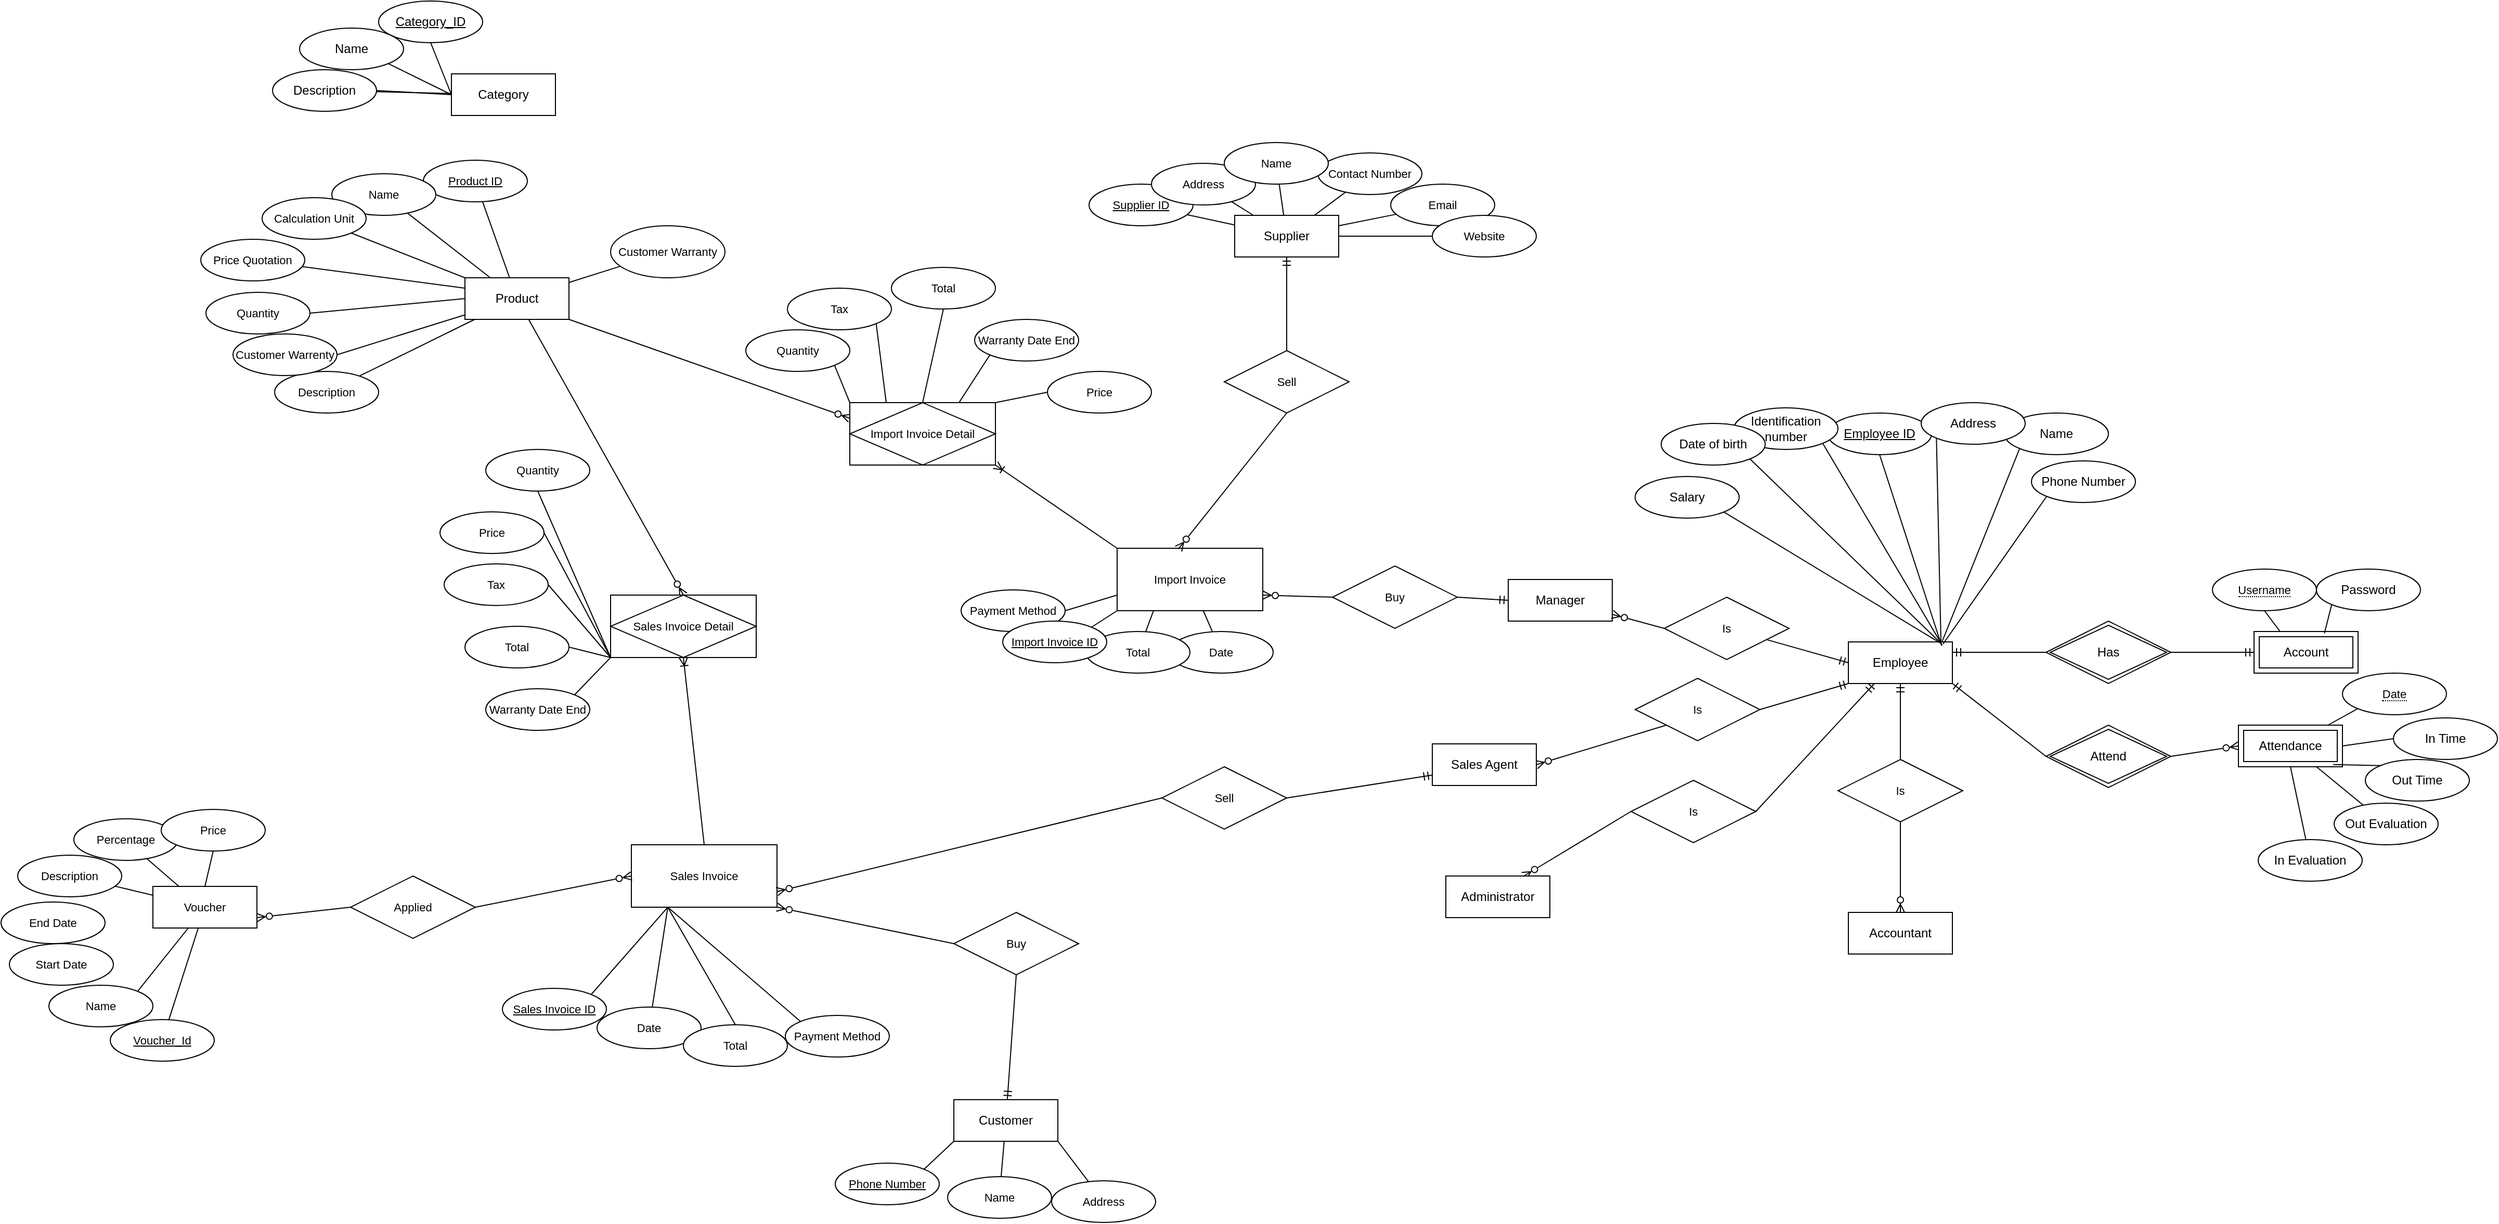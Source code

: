 <mxfile version="26.0.16">
  <diagram name="Page-1" id="lEBQ1VwgpgtO1TdkE_21">
    <mxGraphModel dx="2076" dy="546" grid="0" gridSize="10" guides="1" tooltips="1" connect="1" arrows="1" fold="1" page="0" pageScale="1" pageWidth="2000" pageHeight="2000" background="none" math="0" shadow="0">
      <root>
        <mxCell id="0" />
        <mxCell id="1" parent="0" />
        <mxCell id="WNTORFqdj6G_JRnr1lja-96" style="edgeStyle=none;shape=connector;rounded=0;orthogonalLoop=1;jettySize=auto;html=1;exitX=0.5;exitY=1;exitDx=0;exitDy=0;shadow=0;strokeColor=default;align=center;verticalAlign=middle;fontFamily=Helvetica;fontSize=11;fontColor=default;labelBackgroundColor=default;startArrow=none;startFill=0;endArrow=ERzeroToMany;curved=0;endFill=0;" parent="1" source="e6Kcmxd32h6aPd0g2X69-36" target="WNTORFqdj6G_JRnr1lja-37" edge="1">
          <mxGeometry relative="1" as="geometry" />
        </mxCell>
        <mxCell id="WNTORFqdj6G_JRnr1lja-97" style="edgeStyle=none;shape=connector;rounded=0;orthogonalLoop=1;jettySize=auto;html=1;exitX=0;exitY=0.5;exitDx=0;exitDy=0;entryX=0.75;entryY=0;entryDx=0;entryDy=0;shadow=0;strokeColor=default;align=center;verticalAlign=middle;fontFamily=Helvetica;fontSize=11;fontColor=default;labelBackgroundColor=default;startArrow=none;startFill=0;endArrow=ERzeroToMany;endFill=0;" parent="1" source="e6Kcmxd32h6aPd0g2X69-34" target="WNTORFqdj6G_JRnr1lja-36" edge="1">
          <mxGeometry relative="1" as="geometry" />
        </mxCell>
        <mxCell id="WNTORFqdj6G_JRnr1lja-98" style="edgeStyle=none;shape=connector;rounded=0;orthogonalLoop=1;jettySize=auto;html=1;exitX=0;exitY=1;exitDx=0;exitDy=0;entryX=1;entryY=0.5;entryDx=0;entryDy=0;shadow=0;strokeColor=default;align=center;verticalAlign=middle;fontFamily=Helvetica;fontSize=11;fontColor=default;labelBackgroundColor=default;startArrow=none;startFill=0;endArrow=ERzeroToMany;endFill=0;" parent="1" source="e6Kcmxd32h6aPd0g2X69-32" target="WNTORFqdj6G_JRnr1lja-38" edge="1">
          <mxGeometry relative="1" as="geometry" />
        </mxCell>
        <mxCell id="WNTORFqdj6G_JRnr1lja-254" style="edgeStyle=none;shape=connector;rounded=0;orthogonalLoop=1;jettySize=auto;html=1;exitX=1;exitY=1;exitDx=0;exitDy=0;shadow=0;strokeColor=default;align=center;verticalAlign=middle;fontFamily=Helvetica;fontSize=11;fontColor=default;labelBackgroundColor=default;startArrow=ERmandOne;startFill=0;endArrow=none;entryX=0;entryY=0.5;entryDx=0;entryDy=0;" parent="1" source="WNTORFqdj6G_JRnr1lja-25" target="WNTORFqdj6G_JRnr1lja-47" edge="1">
          <mxGeometry relative="1" as="geometry" />
        </mxCell>
        <mxCell id="WNTORFqdj6G_JRnr1lja-25" value="Employee" style="whiteSpace=wrap;html=1;align=center;" parent="1" vertex="1">
          <mxGeometry x="960" y="950" width="100" height="40" as="geometry" />
        </mxCell>
        <mxCell id="WNTORFqdj6G_JRnr1lja-31" value="Customer" style="whiteSpace=wrap;html=1;align=center;" parent="1" vertex="1">
          <mxGeometry x="100" y="1390" width="100" height="40" as="geometry" />
        </mxCell>
        <mxCell id="WNTORFqdj6G_JRnr1lja-32" value="Product" style="whiteSpace=wrap;html=1;align=center;" parent="1" vertex="1">
          <mxGeometry x="-370" y="600" width="100" height="40" as="geometry" />
        </mxCell>
        <mxCell id="WNTORFqdj6G_JRnr1lja-34" value="Supplier" style="whiteSpace=wrap;html=1;align=center;" parent="1" vertex="1">
          <mxGeometry x="370" y="540" width="100" height="40" as="geometry" />
        </mxCell>
        <mxCell id="WNTORFqdj6G_JRnr1lja-35" value="Manager" style="whiteSpace=wrap;html=1;align=center;" parent="1" vertex="1">
          <mxGeometry x="633" y="890" width="100" height="40" as="geometry" />
        </mxCell>
        <mxCell id="WNTORFqdj6G_JRnr1lja-36" value="Administrator" style="whiteSpace=wrap;html=1;align=center;" parent="1" vertex="1">
          <mxGeometry x="573" y="1175" width="100" height="40" as="geometry" />
        </mxCell>
        <mxCell id="WNTORFqdj6G_JRnr1lja-37" value="Accountant" style="whiteSpace=wrap;html=1;align=center;" parent="1" vertex="1">
          <mxGeometry x="960" y="1210" width="100" height="40" as="geometry" />
        </mxCell>
        <mxCell id="WNTORFqdj6G_JRnr1lja-38" value="Sales Agent" style="whiteSpace=wrap;html=1;align=center;" parent="1" vertex="1">
          <mxGeometry x="560" y="1048" width="100" height="40" as="geometry" />
        </mxCell>
        <mxCell id="e6Kcmxd32h6aPd0g2X69-28" style="edgeStyle=none;shape=connector;rounded=0;orthogonalLoop=1;jettySize=auto;html=1;exitX=0.75;exitY=1;exitDx=0;exitDy=0;strokeColor=default;align=center;verticalAlign=middle;fontFamily=Helvetica;fontSize=11;fontColor=default;labelBackgroundColor=default;startFill=0;endArrow=none;" edge="1" parent="1" source="WNTORFqdj6G_JRnr1lja-43" target="e6Kcmxd32h6aPd0g2X69-26">
          <mxGeometry relative="1" as="geometry" />
        </mxCell>
        <mxCell id="e6Kcmxd32h6aPd0g2X69-29" style="edgeStyle=none;shape=connector;rounded=0;orthogonalLoop=1;jettySize=auto;html=1;exitX=0.5;exitY=1;exitDx=0;exitDy=0;strokeColor=default;align=center;verticalAlign=middle;fontFamily=Helvetica;fontSize=11;fontColor=default;labelBackgroundColor=default;startFill=0;endArrow=none;" edge="1" parent="1" source="WNTORFqdj6G_JRnr1lja-43" target="e6Kcmxd32h6aPd0g2X69-27">
          <mxGeometry relative="1" as="geometry" />
        </mxCell>
        <mxCell id="WNTORFqdj6G_JRnr1lja-43" value="Attendance" style="shape=ext;margin=3;double=1;whiteSpace=wrap;html=1;align=center;" parent="1" vertex="1">
          <mxGeometry x="1335" y="1030" width="100" height="40" as="geometry" />
        </mxCell>
        <mxCell id="WNTORFqdj6G_JRnr1lja-44" value="Account" style="shape=ext;margin=3;double=1;whiteSpace=wrap;html=1;align=center;" parent="1" vertex="1">
          <mxGeometry x="1350" y="940" width="100" height="40" as="geometry" />
        </mxCell>
        <mxCell id="WNTORFqdj6G_JRnr1lja-46" value="Has" style="shape=rhombus;double=1;perimeter=rhombusPerimeter;whiteSpace=wrap;html=1;align=center;" parent="1" vertex="1">
          <mxGeometry x="1150" y="930" width="120" height="60" as="geometry" />
        </mxCell>
        <mxCell id="WNTORFqdj6G_JRnr1lja-255" style="edgeStyle=none;shape=connector;rounded=0;orthogonalLoop=1;jettySize=auto;html=1;exitX=1;exitY=0.5;exitDx=0;exitDy=0;entryX=0;entryY=0.5;entryDx=0;entryDy=0;shadow=0;strokeColor=default;align=center;verticalAlign=middle;fontFamily=Helvetica;fontSize=11;fontColor=default;labelBackgroundColor=default;startArrow=none;startFill=0;endArrow=ERzeroToMany;endFill=0;" parent="1" source="WNTORFqdj6G_JRnr1lja-47" target="WNTORFqdj6G_JRnr1lja-43" edge="1">
          <mxGeometry relative="1" as="geometry">
            <mxPoint x="1310" y="1010" as="sourcePoint" />
          </mxGeometry>
        </mxCell>
        <mxCell id="WNTORFqdj6G_JRnr1lja-47" value="Attend" style="shape=rhombus;double=1;perimeter=rhombusPerimeter;whiteSpace=wrap;html=1;align=center;" parent="1" vertex="1">
          <mxGeometry x="1150" y="1030" width="120" height="60" as="geometry" />
        </mxCell>
        <mxCell id="WNTORFqdj6G_JRnr1lja-53" value="" style="endArrow=ERmandOne;html=1;rounded=0;exitX=1;exitY=0.5;exitDx=0;exitDy=0;endFill=0;" parent="1" source="WNTORFqdj6G_JRnr1lja-46" target="WNTORFqdj6G_JRnr1lja-44" edge="1">
          <mxGeometry relative="1" as="geometry">
            <mxPoint x="1110" y="1260" as="sourcePoint" />
            <mxPoint x="1240" y="1350" as="targetPoint" />
          </mxGeometry>
        </mxCell>
        <mxCell id="WNTORFqdj6G_JRnr1lja-54" value="" style="endArrow=ERmandOne;html=1;rounded=0;exitX=0;exitY=0.5;exitDx=0;exitDy=0;entryX=1;entryY=0.25;entryDx=0;entryDy=0;startArrow=none;startFill=0;endFill=0;" parent="1" source="WNTORFqdj6G_JRnr1lja-46" target="WNTORFqdj6G_JRnr1lja-25" edge="1">
          <mxGeometry relative="1" as="geometry">
            <mxPoint x="1490" y="1360" as="sourcePoint" />
            <mxPoint x="1540" y="1330" as="targetPoint" />
          </mxGeometry>
        </mxCell>
        <mxCell id="WNTORFqdj6G_JRnr1lja-58" value="Password" style="ellipse;whiteSpace=wrap;html=1;align=center;" parent="1" vertex="1">
          <mxGeometry x="1410" y="880" width="100" height="40" as="geometry" />
        </mxCell>
        <mxCell id="WNTORFqdj6G_JRnr1lja-61" value="" style="endArrow=none;html=1;rounded=0;entryX=0.5;entryY=1;entryDx=0;entryDy=0;exitX=0.25;exitY=0;exitDx=0;exitDy=0;" parent="1" source="WNTORFqdj6G_JRnr1lja-44" target="WNTORFqdj6G_JRnr1lja-126" edge="1">
          <mxGeometry relative="1" as="geometry">
            <mxPoint x="1310" y="849.52" as="sourcePoint" />
            <mxPoint x="1450" y="830" as="targetPoint" />
          </mxGeometry>
        </mxCell>
        <mxCell id="WNTORFqdj6G_JRnr1lja-62" value="" style="endArrow=none;html=1;rounded=0;entryX=0;entryY=1;entryDx=0;entryDy=0;exitX=0.677;exitY=0.04;exitDx=0;exitDy=0;exitPerimeter=0;" parent="1" source="WNTORFqdj6G_JRnr1lja-44" target="WNTORFqdj6G_JRnr1lja-58" edge="1">
          <mxGeometry relative="1" as="geometry">
            <mxPoint x="1455" y="910" as="sourcePoint" />
            <mxPoint x="1460" y="840" as="targetPoint" />
          </mxGeometry>
        </mxCell>
        <mxCell id="WNTORFqdj6G_JRnr1lja-64" value="Out Time" style="ellipse;whiteSpace=wrap;html=1;align=center;" parent="1" vertex="1">
          <mxGeometry x="1457" y="1063" width="100" height="40" as="geometry" />
        </mxCell>
        <mxCell id="WNTORFqdj6G_JRnr1lja-303" style="rounded=0;orthogonalLoop=1;jettySize=auto;html=1;exitX=0;exitY=0.5;exitDx=0;exitDy=0;entryX=1;entryY=0.5;entryDx=0;entryDy=0;endArrow=none;startFill=0;" parent="1" source="WNTORFqdj6G_JRnr1lja-65" target="WNTORFqdj6G_JRnr1lja-43" edge="1">
          <mxGeometry relative="1" as="geometry" />
        </mxCell>
        <mxCell id="WNTORFqdj6G_JRnr1lja-65" value="In Time" style="ellipse;whiteSpace=wrap;html=1;align=center;" parent="1" vertex="1">
          <mxGeometry x="1484" y="1023" width="100" height="40" as="geometry" />
        </mxCell>
        <mxCell id="WNTORFqdj6G_JRnr1lja-70" value="Name" style="ellipse;whiteSpace=wrap;html=1;align=center;" parent="1" vertex="1">
          <mxGeometry x="1110" y="730" width="100" height="40" as="geometry" />
        </mxCell>
        <mxCell id="WNTORFqdj6G_JRnr1lja-71" value="Employee ID" style="ellipse;whiteSpace=wrap;html=1;align=center;fontStyle=4;" parent="1" vertex="1">
          <mxGeometry x="940" y="730" width="100" height="40" as="geometry" />
        </mxCell>
        <mxCell id="WNTORFqdj6G_JRnr1lja-81" style="rounded=0;orthogonalLoop=1;jettySize=auto;html=1;exitX=1;exitY=1;exitDx=0;exitDy=0;entryX=0.886;entryY=0.03;entryDx=0;entryDy=0;endArrow=none;startFill=0;startArrow=none;shadow=0;entryPerimeter=0;" parent="1" source="WNTORFqdj6G_JRnr1lja-73" target="WNTORFqdj6G_JRnr1lja-25" edge="1">
          <mxGeometry relative="1" as="geometry" />
        </mxCell>
        <mxCell id="WNTORFqdj6G_JRnr1lja-73" value="Salary" style="ellipse;whiteSpace=wrap;html=1;align=center;" parent="1" vertex="1">
          <mxGeometry x="755" y="791" width="100" height="40" as="geometry" />
        </mxCell>
        <mxCell id="WNTORFqdj6G_JRnr1lja-86" style="shape=connector;rounded=0;orthogonalLoop=1;jettySize=auto;html=1;exitX=0;exitY=1;exitDx=0;exitDy=0;entryX=0.89;entryY=0;entryDx=0;entryDy=0;shadow=0;strokeColor=default;align=center;verticalAlign=middle;fontFamily=Helvetica;fontSize=11;fontColor=default;labelBackgroundColor=default;startArrow=none;startFill=0;endArrow=none;entryPerimeter=0;" parent="1" source="WNTORFqdj6G_JRnr1lja-74" target="WNTORFqdj6G_JRnr1lja-25" edge="1">
          <mxGeometry relative="1" as="geometry" />
        </mxCell>
        <mxCell id="WNTORFqdj6G_JRnr1lja-74" value="Address" style="ellipse;whiteSpace=wrap;html=1;align=center;" parent="1" vertex="1">
          <mxGeometry x="1030" y="720" width="100" height="40" as="geometry" />
        </mxCell>
        <mxCell id="WNTORFqdj6G_JRnr1lja-85" style="shape=connector;rounded=0;orthogonalLoop=1;jettySize=auto;html=1;exitX=1;exitY=1;exitDx=0;exitDy=0;entryX=0.901;entryY=0.071;entryDx=0;entryDy=0;shadow=0;strokeColor=default;align=center;verticalAlign=middle;fontFamily=Helvetica;fontSize=11;fontColor=default;labelBackgroundColor=default;startArrow=none;startFill=0;endArrow=none;entryPerimeter=0;" parent="1" source="WNTORFqdj6G_JRnr1lja-75" target="WNTORFqdj6G_JRnr1lja-25" edge="1">
          <mxGeometry relative="1" as="geometry" />
        </mxCell>
        <mxCell id="WNTORFqdj6G_JRnr1lja-75" value="Identification number" style="ellipse;whiteSpace=wrap;html=1;align=center;" parent="1" vertex="1">
          <mxGeometry x="850" y="725" width="100" height="40" as="geometry" />
        </mxCell>
        <mxCell id="WNTORFqdj6G_JRnr1lja-84" style="shape=connector;rounded=0;orthogonalLoop=1;jettySize=auto;html=1;exitX=1;exitY=1;exitDx=0;exitDy=0;entryX=0.892;entryY=0.037;entryDx=0;entryDy=0;shadow=0;strokeColor=default;align=center;verticalAlign=middle;fontFamily=Helvetica;fontSize=11;fontColor=default;labelBackgroundColor=default;startArrow=none;startFill=0;endArrow=none;entryPerimeter=0;" parent="1" source="WNTORFqdj6G_JRnr1lja-76" target="WNTORFqdj6G_JRnr1lja-25" edge="1">
          <mxGeometry relative="1" as="geometry" />
        </mxCell>
        <mxCell id="WNTORFqdj6G_JRnr1lja-76" value="Date of birth" style="ellipse;whiteSpace=wrap;html=1;align=center;" parent="1" vertex="1">
          <mxGeometry x="780" y="740" width="100" height="40" as="geometry" />
        </mxCell>
        <mxCell id="WNTORFqdj6G_JRnr1lja-78" value="" style="endArrow=none;html=1;rounded=0;exitX=0.5;exitY=1;exitDx=0;exitDy=0;entryX=0.897;entryY=0.094;entryDx=0;entryDy=0;entryPerimeter=0;" parent="1" source="WNTORFqdj6G_JRnr1lja-71" target="WNTORFqdj6G_JRnr1lja-25" edge="1">
          <mxGeometry relative="1" as="geometry">
            <mxPoint x="1270" y="1020" as="sourcePoint" />
            <mxPoint x="1430" y="1020" as="targetPoint" />
          </mxGeometry>
        </mxCell>
        <mxCell id="WNTORFqdj6G_JRnr1lja-87" style="shape=connector;rounded=0;orthogonalLoop=1;jettySize=auto;html=1;exitX=0;exitY=1;exitDx=0;exitDy=0;shadow=0;strokeColor=default;align=center;verticalAlign=middle;fontFamily=Helvetica;fontSize=11;fontColor=default;labelBackgroundColor=default;startArrow=none;startFill=0;endArrow=none;" parent="1" source="WNTORFqdj6G_JRnr1lja-70" edge="1">
          <mxGeometry relative="1" as="geometry">
            <mxPoint x="1050" y="950" as="targetPoint" />
          </mxGeometry>
        </mxCell>
        <mxCell id="WNTORFqdj6G_JRnr1lja-109" value="" style="edgeStyle=none;shape=connector;rounded=0;orthogonalLoop=1;jettySize=auto;html=1;exitX=0;exitY=0.5;exitDx=0;exitDy=0;shadow=0;strokeColor=default;align=center;verticalAlign=middle;fontFamily=Helvetica;fontSize=11;fontColor=default;labelBackgroundColor=default;startArrow=none;startFill=0;endArrow=ERzeroToMany;endFill=0;" parent="1" source="e6Kcmxd32h6aPd0g2X69-30" target="WNTORFqdj6G_JRnr1lja-35" edge="1">
          <mxGeometry relative="1" as="geometry">
            <mxPoint x="1140" y="1350" as="sourcePoint" />
            <mxPoint x="850.075" y="1232.064" as="targetPoint" />
          </mxGeometry>
        </mxCell>
        <mxCell id="WNTORFqdj6G_JRnr1lja-308" style="edgeStyle=none;shape=connector;rounded=0;orthogonalLoop=1;jettySize=auto;html=1;exitX=0;exitY=1;exitDx=0;exitDy=0;strokeColor=default;align=center;verticalAlign=middle;fontFamily=Helvetica;fontSize=11;fontColor=default;labelBackgroundColor=default;startFill=0;endArrow=none;" parent="1" source="WNTORFqdj6G_JRnr1lja-125" target="WNTORFqdj6G_JRnr1lja-43" edge="1">
          <mxGeometry relative="1" as="geometry" />
        </mxCell>
        <mxCell id="WNTORFqdj6G_JRnr1lja-125" value="&lt;span style=&quot;border-bottom: 1px dotted&quot;&gt;Date&lt;/span&gt;" style="ellipse;whiteSpace=wrap;html=1;align=center;fontFamily=Helvetica;fontSize=11;fontColor=default;labelBackgroundColor=default;" parent="1" vertex="1">
          <mxGeometry x="1435" y="980" width="100" height="40" as="geometry" />
        </mxCell>
        <mxCell id="WNTORFqdj6G_JRnr1lja-126" value="&lt;span style=&quot;border-bottom: 1px dotted&quot;&gt;Username&lt;/span&gt;" style="ellipse;whiteSpace=wrap;html=1;align=center;fontFamily=Helvetica;fontSize=11;fontColor=default;labelBackgroundColor=default;" parent="1" vertex="1">
          <mxGeometry x="1310" y="880" width="100" height="40" as="geometry" />
        </mxCell>
        <mxCell id="WNTORFqdj6G_JRnr1lja-148" value="" style="edgeStyle=none;shape=connector;rounded=0;orthogonalLoop=1;jettySize=auto;html=1;shadow=0;strokeColor=default;align=center;verticalAlign=middle;fontFamily=Helvetica;fontSize=11;fontColor=default;labelBackgroundColor=default;startArrow=none;startFill=0;endArrow=none;" parent="1" source="WNTORFqdj6G_JRnr1lja-135" target="WNTORFqdj6G_JRnr1lja-34" edge="1">
          <mxGeometry relative="1" as="geometry" />
        </mxCell>
        <mxCell id="WNTORFqdj6G_JRnr1lja-135" value="Supplier ID" style="ellipse;whiteSpace=wrap;html=1;align=center;fontStyle=4;fontFamily=Helvetica;fontSize=11;fontColor=default;labelBackgroundColor=default;" parent="1" vertex="1">
          <mxGeometry x="230" y="510" width="100" height="40" as="geometry" />
        </mxCell>
        <mxCell id="WNTORFqdj6G_JRnr1lja-149" value="" style="edgeStyle=none;shape=connector;rounded=0;orthogonalLoop=1;jettySize=auto;html=1;shadow=0;strokeColor=default;align=center;verticalAlign=middle;fontFamily=Helvetica;fontSize=11;fontColor=default;labelBackgroundColor=default;startArrow=none;startFill=0;endArrow=none;" parent="1" source="WNTORFqdj6G_JRnr1lja-136" target="WNTORFqdj6G_JRnr1lja-34" edge="1">
          <mxGeometry relative="1" as="geometry" />
        </mxCell>
        <mxCell id="WNTORFqdj6G_JRnr1lja-136" value="Contact Number" style="ellipse;whiteSpace=wrap;html=1;align=center;fontFamily=Helvetica;fontSize=11;fontColor=default;labelBackgroundColor=default;" parent="1" vertex="1">
          <mxGeometry x="450" y="480" width="100" height="40" as="geometry" />
        </mxCell>
        <mxCell id="WNTORFqdj6G_JRnr1lja-152" value="" style="edgeStyle=none;shape=connector;rounded=0;orthogonalLoop=1;jettySize=auto;html=1;shadow=0;strokeColor=default;align=center;verticalAlign=middle;fontFamily=Helvetica;fontSize=11;fontColor=default;labelBackgroundColor=default;startArrow=none;startFill=0;endArrow=none;" parent="1" source="WNTORFqdj6G_JRnr1lja-139" target="WNTORFqdj6G_JRnr1lja-34" edge="1">
          <mxGeometry relative="1" as="geometry" />
        </mxCell>
        <mxCell id="WNTORFqdj6G_JRnr1lja-139" value="Address" style="ellipse;whiteSpace=wrap;html=1;align=center;fontFamily=Helvetica;fontSize=11;fontColor=default;labelBackgroundColor=default;" parent="1" vertex="1">
          <mxGeometry x="290" y="490" width="100" height="40" as="geometry" />
        </mxCell>
        <mxCell id="WNTORFqdj6G_JRnr1lja-150" value="" style="edgeStyle=none;shape=connector;rounded=0;orthogonalLoop=1;jettySize=auto;html=1;shadow=0;strokeColor=default;align=center;verticalAlign=middle;fontFamily=Helvetica;fontSize=11;fontColor=default;labelBackgroundColor=default;startArrow=none;startFill=0;endArrow=none;entryX=1;entryY=0.25;entryDx=0;entryDy=0;" parent="1" source="WNTORFqdj6G_JRnr1lja-140" target="WNTORFqdj6G_JRnr1lja-34" edge="1">
          <mxGeometry relative="1" as="geometry" />
        </mxCell>
        <mxCell id="WNTORFqdj6G_JRnr1lja-140" value="Email" style="ellipse;whiteSpace=wrap;html=1;align=center;fontFamily=Helvetica;fontSize=11;fontColor=default;labelBackgroundColor=default;" parent="1" vertex="1">
          <mxGeometry x="520" y="510" width="100" height="40" as="geometry" />
        </mxCell>
        <mxCell id="WNTORFqdj6G_JRnr1lja-320" value="" style="edgeStyle=none;shape=connector;rounded=0;orthogonalLoop=1;jettySize=auto;html=1;strokeColor=default;align=center;verticalAlign=middle;fontFamily=Helvetica;fontSize=11;fontColor=default;labelBackgroundColor=default;startFill=0;endArrow=none;" parent="1" source="WNTORFqdj6G_JRnr1lja-141" target="WNTORFqdj6G_JRnr1lja-34" edge="1">
          <mxGeometry relative="1" as="geometry" />
        </mxCell>
        <mxCell id="WNTORFqdj6G_JRnr1lja-141" value="Name" style="ellipse;whiteSpace=wrap;html=1;align=center;fontFamily=Helvetica;fontSize=11;fontColor=default;labelBackgroundColor=default;" parent="1" vertex="1">
          <mxGeometry x="360" y="470" width="100" height="40" as="geometry" />
        </mxCell>
        <mxCell id="WNTORFqdj6G_JRnr1lja-151" value="" style="edgeStyle=none;shape=connector;rounded=0;orthogonalLoop=1;jettySize=auto;html=1;shadow=0;strokeColor=default;align=center;verticalAlign=middle;fontFamily=Helvetica;fontSize=11;fontColor=default;labelBackgroundColor=default;startArrow=none;startFill=0;endArrow=none;" parent="1" source="WNTORFqdj6G_JRnr1lja-143" target="WNTORFqdj6G_JRnr1lja-34" edge="1">
          <mxGeometry relative="1" as="geometry" />
        </mxCell>
        <mxCell id="WNTORFqdj6G_JRnr1lja-143" value="Website" style="ellipse;whiteSpace=wrap;html=1;align=center;fontFamily=Helvetica;fontSize=11;fontColor=default;labelBackgroundColor=default;" parent="1" vertex="1">
          <mxGeometry x="560" y="540" width="100" height="40" as="geometry" />
        </mxCell>
        <mxCell id="WNTORFqdj6G_JRnr1lja-161" style="edgeStyle=none;shape=connector;rounded=0;orthogonalLoop=1;jettySize=auto;html=1;entryX=0;entryY=0;entryDx=0;entryDy=0;shadow=0;strokeColor=default;align=center;verticalAlign=middle;fontFamily=Helvetica;fontSize=11;fontColor=default;labelBackgroundColor=default;startArrow=ERoneToMany;startFill=0;endArrow=none;exitX=1;exitY=1;exitDx=0;exitDy=0;" parent="1" source="WNTORFqdj6G_JRnr1lja-157" target="WNTORFqdj6G_JRnr1lja-297" edge="1">
          <mxGeometry relative="1" as="geometry">
            <mxPoint x="140" y="910" as="sourcePoint" />
            <mxPoint x="355.26" y="921.6" as="targetPoint" />
          </mxGeometry>
        </mxCell>
        <mxCell id="WNTORFqdj6G_JRnr1lja-162" style="edgeStyle=none;shape=connector;rounded=0;orthogonalLoop=1;jettySize=auto;html=1;exitX=0;exitY=0.25;exitDx=0;exitDy=0;entryX=1;entryY=1;entryDx=0;entryDy=0;shadow=0;strokeColor=default;align=center;verticalAlign=middle;fontFamily=Helvetica;fontSize=11;fontColor=default;labelBackgroundColor=default;startArrow=ERzeroToMany;startFill=0;endArrow=none;endFill=0;" parent="1" source="WNTORFqdj6G_JRnr1lja-157" target="WNTORFqdj6G_JRnr1lja-32" edge="1">
          <mxGeometry relative="1" as="geometry" />
        </mxCell>
        <mxCell id="WNTORFqdj6G_JRnr1lja-157" value="Import Invoice Detail" style="shape=associativeEntity;whiteSpace=wrap;html=1;align=center;fontFamily=Helvetica;fontSize=11;fontColor=default;labelBackgroundColor=default;" parent="1" vertex="1">
          <mxGeometry y="720" width="140" height="60" as="geometry" />
        </mxCell>
        <mxCell id="WNTORFqdj6G_JRnr1lja-167" style="edgeStyle=none;shape=connector;rounded=0;orthogonalLoop=1;jettySize=auto;html=1;shadow=0;strokeColor=default;align=center;verticalAlign=middle;fontFamily=Helvetica;fontSize=11;fontColor=default;labelBackgroundColor=default;startArrow=none;startFill=0;endArrow=ERmandOne;entryX=0.5;entryY=1;entryDx=0;entryDy=0;exitX=0.5;exitY=0;exitDx=0;exitDy=0;endFill=0;" parent="1" source="WNTORFqdj6G_JRnr1lja-327" target="WNTORFqdj6G_JRnr1lja-34" edge="1">
          <mxGeometry relative="1" as="geometry">
            <mxPoint x="670" y="660" as="targetPoint" />
            <mxPoint x="420" y="660" as="sourcePoint" />
          </mxGeometry>
        </mxCell>
        <mxCell id="WNTORFqdj6G_JRnr1lja-249" style="edgeStyle=none;shape=connector;rounded=0;orthogonalLoop=1;jettySize=auto;html=1;shadow=0;strokeColor=default;align=center;verticalAlign=middle;fontFamily=Helvetica;fontSize=11;fontColor=default;labelBackgroundColor=default;startArrow=none;startFill=0;endArrow=ERmandOne;entryX=0;entryY=0.5;entryDx=0;entryDy=0;exitX=1;exitY=0.5;exitDx=0;exitDy=0;exitPerimeter=0;endFill=0;" parent="1" source="WNTORFqdj6G_JRnr1lja-321" target="WNTORFqdj6G_JRnr1lja-35" edge="1">
          <mxGeometry relative="1" as="geometry">
            <mxPoint x="490" y="945" as="sourcePoint" />
            <mxPoint x="660" y="1000" as="targetPoint" />
          </mxGeometry>
        </mxCell>
        <mxCell id="WNTORFqdj6G_JRnr1lja-172" value="Voucher" style="whiteSpace=wrap;html=1;align=center;fontFamily=Helvetica;fontSize=11;fontColor=default;labelBackgroundColor=default;" parent="1" vertex="1">
          <mxGeometry x="-670" y="1185" width="100" height="40" as="geometry" />
        </mxCell>
        <mxCell id="WNTORFqdj6G_JRnr1lja-231" value="" style="edgeStyle=none;shape=connector;rounded=0;orthogonalLoop=1;jettySize=auto;html=1;shadow=0;strokeColor=default;align=center;verticalAlign=middle;fontFamily=Helvetica;fontSize=11;fontColor=default;labelBackgroundColor=default;startArrow=none;startFill=0;endArrow=none;" parent="1" source="WNTORFqdj6G_JRnr1lja-174" target="WNTORFqdj6G_JRnr1lja-32" edge="1">
          <mxGeometry relative="1" as="geometry" />
        </mxCell>
        <mxCell id="WNTORFqdj6G_JRnr1lja-174" value="Product ID" style="ellipse;whiteSpace=wrap;html=1;align=center;fontStyle=4;fontFamily=Helvetica;fontSize=11;fontColor=default;labelBackgroundColor=default;" parent="1" vertex="1">
          <mxGeometry x="-410" y="487" width="100" height="40" as="geometry" />
        </mxCell>
        <mxCell id="WNTORFqdj6G_JRnr1lja-227" value="" style="edgeStyle=none;shape=connector;rounded=0;orthogonalLoop=1;jettySize=auto;html=1;shadow=0;strokeColor=default;align=center;verticalAlign=middle;fontFamily=Helvetica;fontSize=11;fontColor=default;labelBackgroundColor=default;startArrow=none;startFill=0;endArrow=none;entryX=0;entryY=0.25;entryDx=0;entryDy=0;" parent="1" source="WNTORFqdj6G_JRnr1lja-176" target="WNTORFqdj6G_JRnr1lja-32" edge="1">
          <mxGeometry relative="1" as="geometry" />
        </mxCell>
        <mxCell id="WNTORFqdj6G_JRnr1lja-176" value="Price Quotation" style="ellipse;whiteSpace=wrap;html=1;align=center;fontFamily=Helvetica;fontSize=11;fontColor=default;labelBackgroundColor=default;" parent="1" vertex="1">
          <mxGeometry x="-624" y="563" width="100" height="40" as="geometry" />
        </mxCell>
        <mxCell id="WNTORFqdj6G_JRnr1lja-229" value="" style="edgeStyle=none;shape=connector;rounded=0;orthogonalLoop=1;jettySize=auto;html=1;shadow=0;strokeColor=default;align=center;verticalAlign=middle;fontFamily=Helvetica;fontSize=11;fontColor=default;labelBackgroundColor=default;startArrow=none;startFill=0;endArrow=none;" parent="1" source="WNTORFqdj6G_JRnr1lja-177" target="WNTORFqdj6G_JRnr1lja-32" edge="1">
          <mxGeometry relative="1" as="geometry" />
        </mxCell>
        <mxCell id="WNTORFqdj6G_JRnr1lja-177" value="Name" style="ellipse;whiteSpace=wrap;html=1;align=center;fontFamily=Helvetica;fontSize=11;fontColor=default;labelBackgroundColor=default;" parent="1" vertex="1">
          <mxGeometry x="-498" y="500" width="100" height="40" as="geometry" />
        </mxCell>
        <mxCell id="WNTORFqdj6G_JRnr1lja-232" value="" style="edgeStyle=none;shape=connector;rounded=0;orthogonalLoop=1;jettySize=auto;html=1;shadow=0;strokeColor=default;align=center;verticalAlign=middle;fontFamily=Helvetica;fontSize=11;fontColor=default;labelBackgroundColor=default;startArrow=none;startFill=0;endArrow=none;" parent="1" source="WNTORFqdj6G_JRnr1lja-178" target="WNTORFqdj6G_JRnr1lja-32" edge="1">
          <mxGeometry relative="1" as="geometry" />
        </mxCell>
        <mxCell id="WNTORFqdj6G_JRnr1lja-178" value="Customer Warranty" style="ellipse;whiteSpace=wrap;html=1;align=center;fontFamily=Helvetica;fontSize=11;fontColor=default;labelBackgroundColor=default;" parent="1" vertex="1">
          <mxGeometry x="-230" y="550" width="110" height="50" as="geometry" />
        </mxCell>
        <mxCell id="WNTORFqdj6G_JRnr1lja-228" value="" style="edgeStyle=none;shape=connector;rounded=0;orthogonalLoop=1;jettySize=auto;html=1;shadow=0;strokeColor=default;align=center;verticalAlign=middle;fontFamily=Helvetica;fontSize=11;fontColor=default;labelBackgroundColor=default;startArrow=none;startFill=0;endArrow=none;entryX=0;entryY=0;entryDx=0;entryDy=0;" parent="1" source="WNTORFqdj6G_JRnr1lja-179" target="WNTORFqdj6G_JRnr1lja-32" edge="1">
          <mxGeometry relative="1" as="geometry" />
        </mxCell>
        <mxCell id="WNTORFqdj6G_JRnr1lja-179" value="Calculation Unit" style="ellipse;whiteSpace=wrap;html=1;align=center;fontFamily=Helvetica;fontSize=11;fontColor=default;labelBackgroundColor=default;" parent="1" vertex="1">
          <mxGeometry x="-565" y="523" width="100" height="40" as="geometry" />
        </mxCell>
        <mxCell id="WNTORFqdj6G_JRnr1lja-185" style="edgeStyle=none;shape=connector;rounded=0;orthogonalLoop=1;jettySize=auto;html=1;exitX=1;exitY=1;exitDx=0;exitDy=0;entryX=0;entryY=0.5;entryDx=0;entryDy=0;shadow=0;strokeColor=default;align=center;verticalAlign=middle;fontFamily=Helvetica;fontSize=11;fontColor=default;labelBackgroundColor=default;startArrow=ERzeroToMany;startFill=0;endArrow=none;" parent="1" source="WNTORFqdj6G_JRnr1lja-181" target="WNTORFqdj6G_JRnr1lja-183" edge="1">
          <mxGeometry relative="1" as="geometry" />
        </mxCell>
        <mxCell id="WNTORFqdj6G_JRnr1lja-262" style="edgeStyle=none;shape=connector;rounded=0;orthogonalLoop=1;jettySize=auto;html=1;entryX=0;entryY=0;entryDx=0;entryDy=0;shadow=0;strokeColor=default;align=center;verticalAlign=middle;fontFamily=Helvetica;fontSize=11;fontColor=default;labelBackgroundColor=default;startArrow=none;startFill=0;endArrow=none;exitX=0.25;exitY=1;exitDx=0;exitDy=0;" parent="1" source="WNTORFqdj6G_JRnr1lja-181" target="WNTORFqdj6G_JRnr1lja-257" edge="1">
          <mxGeometry relative="1" as="geometry" />
        </mxCell>
        <mxCell id="WNTORFqdj6G_JRnr1lja-263" style="edgeStyle=none;shape=connector;rounded=0;orthogonalLoop=1;jettySize=auto;html=1;exitX=0.25;exitY=1;exitDx=0;exitDy=0;entryX=1;entryY=0;entryDx=0;entryDy=0;shadow=0;strokeColor=default;align=center;verticalAlign=middle;fontFamily=Helvetica;fontSize=11;fontColor=default;labelBackgroundColor=default;startArrow=none;startFill=0;endArrow=none;" parent="1" source="WNTORFqdj6G_JRnr1lja-181" target="WNTORFqdj6G_JRnr1lja-259" edge="1">
          <mxGeometry relative="1" as="geometry" />
        </mxCell>
        <mxCell id="WNTORFqdj6G_JRnr1lja-264" style="edgeStyle=none;shape=connector;rounded=0;orthogonalLoop=1;jettySize=auto;html=1;exitX=0.25;exitY=1;exitDx=0;exitDy=0;entryX=0.5;entryY=0;entryDx=0;entryDy=0;shadow=0;strokeColor=default;align=center;verticalAlign=middle;fontFamily=Helvetica;fontSize=11;fontColor=default;labelBackgroundColor=default;startArrow=none;startFill=0;endArrow=none;" parent="1" source="WNTORFqdj6G_JRnr1lja-181" target="WNTORFqdj6G_JRnr1lja-258" edge="1">
          <mxGeometry relative="1" as="geometry" />
        </mxCell>
        <mxCell id="WNTORFqdj6G_JRnr1lja-265" style="edgeStyle=none;shape=connector;rounded=0;orthogonalLoop=1;jettySize=auto;html=1;exitX=0.25;exitY=1;exitDx=0;exitDy=0;shadow=0;strokeColor=default;align=center;verticalAlign=middle;fontFamily=Helvetica;fontSize=11;fontColor=default;labelBackgroundColor=default;startArrow=none;startFill=0;endArrow=none;" parent="1" source="WNTORFqdj6G_JRnr1lja-181" target="WNTORFqdj6G_JRnr1lja-256" edge="1">
          <mxGeometry relative="1" as="geometry" />
        </mxCell>
        <mxCell id="WNTORFqdj6G_JRnr1lja-181" value="Sales Invoice" style="whiteSpace=wrap;html=1;align=center;fontFamily=Helvetica;fontSize=11;fontColor=default;labelBackgroundColor=default;" parent="1" vertex="1">
          <mxGeometry x="-210" y="1145" width="140" height="60" as="geometry" />
        </mxCell>
        <mxCell id="WNTORFqdj6G_JRnr1lja-187" style="edgeStyle=none;shape=connector;rounded=0;orthogonalLoop=1;jettySize=auto;html=1;exitX=1;exitY=0.5;exitDx=0;exitDy=0;entryX=0;entryY=0.75;entryDx=0;entryDy=0;shadow=0;strokeColor=default;align=center;verticalAlign=middle;fontFamily=Helvetica;fontSize=11;fontColor=default;labelBackgroundColor=default;startArrow=none;startFill=0;endArrow=ERmandOne;endFill=0;" parent="1" source="WNTORFqdj6G_JRnr1lja-182" target="WNTORFqdj6G_JRnr1lja-38" edge="1">
          <mxGeometry relative="1" as="geometry" />
        </mxCell>
        <mxCell id="WNTORFqdj6G_JRnr1lja-182" value="Sell" style="shape=rhombus;perimeter=rhombusPerimeter;whiteSpace=wrap;html=1;align=center;fontFamily=Helvetica;fontSize=11;fontColor=default;labelBackgroundColor=default;" parent="1" vertex="1">
          <mxGeometry x="300" y="1070" width="120" height="60" as="geometry" />
        </mxCell>
        <mxCell id="WNTORFqdj6G_JRnr1lja-184" style="edgeStyle=none;shape=connector;rounded=0;orthogonalLoop=1;jettySize=auto;html=1;shadow=0;strokeColor=default;align=center;verticalAlign=middle;fontFamily=Helvetica;fontSize=11;fontColor=default;labelBackgroundColor=default;startArrow=none;startFill=0;endArrow=ERmandOne;endFill=0;exitX=0.5;exitY=1;exitDx=0;exitDy=0;" parent="1" source="WNTORFqdj6G_JRnr1lja-183" target="WNTORFqdj6G_JRnr1lja-31" edge="1">
          <mxGeometry relative="1" as="geometry" />
        </mxCell>
        <mxCell id="WNTORFqdj6G_JRnr1lja-183" value="Buy" style="shape=rhombus;perimeter=rhombusPerimeter;whiteSpace=wrap;html=1;align=center;fontFamily=Helvetica;fontSize=11;fontColor=default;labelBackgroundColor=default;" parent="1" vertex="1">
          <mxGeometry x="100" y="1210" width="120" height="60" as="geometry" />
        </mxCell>
        <mxCell id="WNTORFqdj6G_JRnr1lja-186" style="edgeStyle=none;shape=connector;rounded=0;orthogonalLoop=1;jettySize=auto;html=1;exitX=1;exitY=0.75;exitDx=0;exitDy=0;entryX=0;entryY=0.5;entryDx=0;entryDy=0;shadow=0;strokeColor=default;align=center;verticalAlign=middle;fontFamily=Helvetica;fontSize=11;fontColor=default;labelBackgroundColor=default;startArrow=ERzeroToMany;startFill=0;endArrow=none;" parent="1" source="WNTORFqdj6G_JRnr1lja-181" target="WNTORFqdj6G_JRnr1lja-182" edge="1">
          <mxGeometry relative="1" as="geometry" />
        </mxCell>
        <mxCell id="WNTORFqdj6G_JRnr1lja-245" value="" style="edgeStyle=none;shape=connector;rounded=0;orthogonalLoop=1;jettySize=auto;html=1;shadow=0;strokeColor=default;align=center;verticalAlign=middle;fontFamily=Helvetica;fontSize=11;fontColor=default;labelBackgroundColor=default;startArrow=none;startFill=0;endArrow=none;" parent="1" source="WNTORFqdj6G_JRnr1lja-191" target="WNTORFqdj6G_JRnr1lja-172" edge="1">
          <mxGeometry relative="1" as="geometry" />
        </mxCell>
        <mxCell id="WNTORFqdj6G_JRnr1lja-191" value="Voucher_Id" style="ellipse;whiteSpace=wrap;html=1;align=center;fontStyle=4;fontFamily=Helvetica;fontSize=11;fontColor=default;labelBackgroundColor=default;" parent="1" vertex="1">
          <mxGeometry x="-711" y="1313" width="100" height="40" as="geometry" />
        </mxCell>
        <mxCell id="WNTORFqdj6G_JRnr1lja-201" style="edgeStyle=none;shape=connector;rounded=0;orthogonalLoop=1;jettySize=auto;html=1;exitX=1;exitY=0;exitDx=0;exitDy=0;shadow=0;strokeColor=default;align=center;verticalAlign=middle;fontFamily=Helvetica;fontSize=11;fontColor=default;labelBackgroundColor=default;startArrow=none;startFill=0;endArrow=none;" parent="1" source="WNTORFqdj6G_JRnr1lja-192" target="WNTORFqdj6G_JRnr1lja-172" edge="1">
          <mxGeometry relative="1" as="geometry" />
        </mxCell>
        <mxCell id="WNTORFqdj6G_JRnr1lja-192" value="Name" style="ellipse;whiteSpace=wrap;html=1;align=center;fontFamily=Helvetica;fontSize=11;fontColor=default;labelBackgroundColor=default;" parent="1" vertex="1">
          <mxGeometry x="-770" y="1280" width="100" height="40" as="geometry" />
        </mxCell>
        <mxCell id="WNTORFqdj6G_JRnr1lja-242" value="" style="edgeStyle=none;shape=connector;rounded=0;orthogonalLoop=1;jettySize=auto;html=1;shadow=0;strokeColor=default;align=center;verticalAlign=middle;fontFamily=Helvetica;fontSize=11;fontColor=default;labelBackgroundColor=default;startArrow=none;startFill=0;endArrow=none;" parent="1" source="WNTORFqdj6G_JRnr1lja-193" target="WNTORFqdj6G_JRnr1lja-172" edge="1">
          <mxGeometry relative="1" as="geometry" />
        </mxCell>
        <mxCell id="WNTORFqdj6G_JRnr1lja-193" value="Description" style="ellipse;whiteSpace=wrap;html=1;align=center;fontFamily=Helvetica;fontSize=11;fontColor=default;labelBackgroundColor=default;" parent="1" vertex="1">
          <mxGeometry x="-800" y="1155" width="100" height="40" as="geometry" />
        </mxCell>
        <mxCell id="WNTORFqdj6G_JRnr1lja-219" value="" style="fontSize=12;html=1;endArrow=ERzeroToMany;endFill=0;startArrow=none;rounded=0;shadow=0;strokeColor=default;align=center;verticalAlign=middle;fontFamily=Helvetica;fontColor=default;labelBackgroundColor=default;entryX=0;entryY=0.5;entryDx=0;entryDy=0;startFill=0;exitX=1;exitY=0.5;exitDx=0;exitDy=0;" parent="1" source="WNTORFqdj6G_JRnr1lja-188" target="WNTORFqdj6G_JRnr1lja-181" edge="1">
          <mxGeometry width="100" height="100" relative="1" as="geometry">
            <mxPoint x="-320" y="1195" as="sourcePoint" />
            <mxPoint x="-360" y="1105" as="targetPoint" />
          </mxGeometry>
        </mxCell>
        <mxCell id="WNTORFqdj6G_JRnr1lja-220" value="" style="fontSize=12;html=1;endArrow=none;endFill=1;startArrow=ERzeroToMany;rounded=0;shadow=0;strokeColor=default;align=center;verticalAlign=middle;fontFamily=Helvetica;fontColor=default;labelBackgroundColor=default;exitX=1;exitY=0.75;exitDx=0;exitDy=0;entryX=0;entryY=0.5;entryDx=0;entryDy=0;startFill=0;" parent="1" source="WNTORFqdj6G_JRnr1lja-172" target="WNTORFqdj6G_JRnr1lja-188" edge="1">
          <mxGeometry width="100" height="100" relative="1" as="geometry">
            <mxPoint x="-570" y="1215" as="sourcePoint" />
            <mxPoint x="10" y="1185" as="targetPoint" />
          </mxGeometry>
        </mxCell>
        <mxCell id="WNTORFqdj6G_JRnr1lja-188" value="Applied" style="shape=rhombus;perimeter=rhombusPerimeter;whiteSpace=wrap;html=1;align=center;fontFamily=Helvetica;fontSize=11;fontColor=default;labelBackgroundColor=default;" parent="1" vertex="1">
          <mxGeometry x="-480" y="1175" width="120" height="60" as="geometry" />
        </mxCell>
        <mxCell id="WNTORFqdj6G_JRnr1lja-222" value="" style="fontSize=12;html=1;endArrow=none;startArrow=ERoneToMany;rounded=0;shadow=0;strokeColor=default;align=center;verticalAlign=middle;fontFamily=Helvetica;fontColor=default;labelBackgroundColor=default;entryX=0.5;entryY=0;entryDx=0;entryDy=0;exitX=0.5;exitY=1;exitDx=0;exitDy=0;startFill=0;endFill=0;" parent="1" source="WNTORFqdj6G_JRnr1lja-158" target="WNTORFqdj6G_JRnr1lja-181" edge="1">
          <mxGeometry width="100" height="100" relative="1" as="geometry">
            <mxPoint x="-220" y="1050" as="sourcePoint" />
            <mxPoint x="-120" y="710" as="targetPoint" />
          </mxGeometry>
        </mxCell>
        <mxCell id="WNTORFqdj6G_JRnr1lja-223" value="" style="fontSize=12;html=1;endArrow=ERzeroToMany;startArrow=none;rounded=0;shadow=0;strokeColor=default;align=center;verticalAlign=middle;fontFamily=Helvetica;fontColor=default;labelBackgroundColor=default;entryX=0.5;entryY=0;entryDx=0;entryDy=0;startFill=0;endFill=0;" parent="1" source="WNTORFqdj6G_JRnr1lja-32" target="WNTORFqdj6G_JRnr1lja-158" edge="1">
          <mxGeometry width="100" height="100" relative="1" as="geometry">
            <mxPoint x="-121" y="674" as="sourcePoint" />
            <mxPoint x="-50" y="1150" as="targetPoint" />
          </mxGeometry>
        </mxCell>
        <mxCell id="WNTORFqdj6G_JRnr1lja-158" value="Sales Invoice Detail" style="shape=associativeEntity;whiteSpace=wrap;html=1;align=center;fontFamily=Helvetica;fontSize=11;fontColor=default;labelBackgroundColor=default;" parent="1" vertex="1">
          <mxGeometry x="-230" y="905" width="140" height="60" as="geometry" />
        </mxCell>
        <mxCell id="WNTORFqdj6G_JRnr1lja-226" value="" style="edgeStyle=none;shape=connector;rounded=0;orthogonalLoop=1;jettySize=auto;html=1;shadow=0;strokeColor=default;align=center;verticalAlign=middle;fontFamily=Helvetica;fontSize=11;fontColor=default;labelBackgroundColor=default;startArrow=none;startFill=0;endArrow=none;" parent="1" source="WNTORFqdj6G_JRnr1lja-225" target="WNTORFqdj6G_JRnr1lja-32" edge="1">
          <mxGeometry relative="1" as="geometry" />
        </mxCell>
        <mxCell id="WNTORFqdj6G_JRnr1lja-225" value="Description" style="ellipse;whiteSpace=wrap;html=1;align=center;fontFamily=Helvetica;fontSize=11;fontColor=default;labelBackgroundColor=default;" parent="1" vertex="1">
          <mxGeometry x="-553" y="690" width="100" height="40" as="geometry" />
        </mxCell>
        <mxCell id="WNTORFqdj6G_JRnr1lja-240" value="" style="edgeStyle=none;shape=connector;rounded=0;orthogonalLoop=1;jettySize=auto;html=1;shadow=0;strokeColor=default;align=center;verticalAlign=middle;fontFamily=Helvetica;fontSize=11;fontColor=default;labelBackgroundColor=default;startArrow=none;startFill=0;endArrow=none;entryX=1;entryY=1;entryDx=0;entryDy=0;" parent="1" source="WNTORFqdj6G_JRnr1lja-233" target="WNTORFqdj6G_JRnr1lja-31" edge="1">
          <mxGeometry relative="1" as="geometry">
            <mxPoint x="460" y="1520" as="targetPoint" />
          </mxGeometry>
        </mxCell>
        <mxCell id="WNTORFqdj6G_JRnr1lja-233" value="Address" style="ellipse;whiteSpace=wrap;html=1;align=center;fontFamily=Helvetica;fontSize=11;fontColor=default;labelBackgroundColor=default;" parent="1" vertex="1">
          <mxGeometry x="194" y="1468" width="100" height="40" as="geometry" />
        </mxCell>
        <mxCell id="WNTORFqdj6G_JRnr1lja-234" value="Phone Number" style="ellipse;whiteSpace=wrap;html=1;align=center;fontStyle=4;fontFamily=Helvetica;fontSize=11;fontColor=default;labelBackgroundColor=default;" parent="1" vertex="1">
          <mxGeometry x="-14" y="1451" width="100" height="40" as="geometry" />
        </mxCell>
        <mxCell id="WNTORFqdj6G_JRnr1lja-239" value="" style="edgeStyle=none;shape=connector;rounded=0;orthogonalLoop=1;jettySize=auto;html=1;shadow=0;strokeColor=default;align=center;verticalAlign=middle;fontFamily=Helvetica;fontSize=11;fontColor=default;labelBackgroundColor=default;startArrow=none;startFill=0;endArrow=none;" parent="1" source="WNTORFqdj6G_JRnr1lja-236" target="WNTORFqdj6G_JRnr1lja-31" edge="1">
          <mxGeometry relative="1" as="geometry" />
        </mxCell>
        <mxCell id="WNTORFqdj6G_JRnr1lja-236" value="Name" style="ellipse;whiteSpace=wrap;html=1;align=center;fontFamily=Helvetica;fontSize=11;fontColor=default;labelBackgroundColor=default;" parent="1" vertex="1">
          <mxGeometry x="94" y="1464" width="100" height="40" as="geometry" />
        </mxCell>
        <mxCell id="WNTORFqdj6G_JRnr1lja-238" style="edgeStyle=none;shape=connector;rounded=0;orthogonalLoop=1;jettySize=auto;html=1;exitX=1;exitY=0;exitDx=0;exitDy=0;shadow=0;strokeColor=default;align=center;verticalAlign=middle;fontFamily=Helvetica;fontSize=11;fontColor=default;labelBackgroundColor=default;startArrow=none;startFill=0;endArrow=none;entryX=0;entryY=1;entryDx=0;entryDy=0;" parent="1" source="WNTORFqdj6G_JRnr1lja-234" target="WNTORFqdj6G_JRnr1lja-31" edge="1">
          <mxGeometry relative="1" as="geometry">
            <mxPoint x="350" y="1520" as="targetPoint" />
          </mxGeometry>
        </mxCell>
        <mxCell id="WNTORFqdj6G_JRnr1lja-256" value="Date" style="ellipse;whiteSpace=wrap;html=1;align=center;fontFamily=Helvetica;fontSize=11;fontColor=default;labelBackgroundColor=default;" parent="1" vertex="1">
          <mxGeometry x="-243" y="1301" width="100" height="40" as="geometry" />
        </mxCell>
        <mxCell id="WNTORFqdj6G_JRnr1lja-257" value="Payment Method" style="ellipse;whiteSpace=wrap;html=1;align=center;fontFamily=Helvetica;fontSize=11;fontColor=default;labelBackgroundColor=default;" parent="1" vertex="1">
          <mxGeometry x="-62" y="1309" width="100" height="40" as="geometry" />
        </mxCell>
        <mxCell id="WNTORFqdj6G_JRnr1lja-258" value="Total" style="ellipse;whiteSpace=wrap;html=1;align=center;fontFamily=Helvetica;fontSize=11;fontColor=default;labelBackgroundColor=default;" parent="1" vertex="1">
          <mxGeometry x="-160" y="1318" width="100" height="40" as="geometry" />
        </mxCell>
        <mxCell id="WNTORFqdj6G_JRnr1lja-259" value="Sales Invoice ID" style="ellipse;whiteSpace=wrap;html=1;align=center;fontStyle=4;fontFamily=Helvetica;fontSize=11;fontColor=default;labelBackgroundColor=default;" parent="1" vertex="1">
          <mxGeometry x="-334" y="1283" width="100" height="40" as="geometry" />
        </mxCell>
        <mxCell id="WNTORFqdj6G_JRnr1lja-261" style="edgeStyle=none;shape=connector;rounded=0;orthogonalLoop=1;jettySize=auto;html=1;exitX=1;exitY=0;exitDx=0;exitDy=0;shadow=0;strokeColor=default;align=center;verticalAlign=middle;fontFamily=Helvetica;fontSize=11;fontColor=default;labelBackgroundColor=default;startArrow=none;startFill=0;endArrow=none;" parent="1" source="WNTORFqdj6G_JRnr1lja-257" target="WNTORFqdj6G_JRnr1lja-257" edge="1">
          <mxGeometry relative="1" as="geometry" />
        </mxCell>
        <mxCell id="WNTORFqdj6G_JRnr1lja-275" style="edgeStyle=none;shape=connector;rounded=0;orthogonalLoop=1;jettySize=auto;html=1;exitX=1;exitY=0;exitDx=0;exitDy=0;entryX=0;entryY=1;entryDx=0;entryDy=0;shadow=0;strokeColor=default;align=center;verticalAlign=middle;fontFamily=Helvetica;fontSize=11;fontColor=default;labelBackgroundColor=default;startArrow=none;startFill=0;endArrow=none;" parent="1" source="WNTORFqdj6G_JRnr1lja-266" target="WNTORFqdj6G_JRnr1lja-158" edge="1">
          <mxGeometry relative="1" as="geometry" />
        </mxCell>
        <mxCell id="WNTORFqdj6G_JRnr1lja-266" value="Warranty Date End" style="ellipse;whiteSpace=wrap;html=1;align=center;fontFamily=Helvetica;fontSize=11;fontColor=default;labelBackgroundColor=default;" parent="1" vertex="1">
          <mxGeometry x="-350" y="995" width="100" height="40" as="geometry" />
        </mxCell>
        <mxCell id="WNTORFqdj6G_JRnr1lja-274" style="edgeStyle=none;shape=connector;rounded=0;orthogonalLoop=1;jettySize=auto;html=1;exitX=1;exitY=0.5;exitDx=0;exitDy=0;entryX=0;entryY=1;entryDx=0;entryDy=0;shadow=0;strokeColor=default;align=center;verticalAlign=middle;fontFamily=Helvetica;fontSize=11;fontColor=default;labelBackgroundColor=default;startArrow=none;startFill=0;endArrow=none;" parent="1" source="WNTORFqdj6G_JRnr1lja-267" target="WNTORFqdj6G_JRnr1lja-158" edge="1">
          <mxGeometry relative="1" as="geometry" />
        </mxCell>
        <mxCell id="WNTORFqdj6G_JRnr1lja-267" value="Total" style="ellipse;whiteSpace=wrap;html=1;align=center;fontFamily=Helvetica;fontSize=11;fontColor=default;labelBackgroundColor=default;" parent="1" vertex="1">
          <mxGeometry x="-370" y="935" width="100" height="40" as="geometry" />
        </mxCell>
        <mxCell id="WNTORFqdj6G_JRnr1lja-268" value="Quantity" style="ellipse;whiteSpace=wrap;html=1;align=center;fontFamily=Helvetica;fontSize=11;fontColor=default;labelBackgroundColor=default;" parent="1" vertex="1">
          <mxGeometry x="-350" y="765" width="100" height="40" as="geometry" />
        </mxCell>
        <mxCell id="WNTORFqdj6G_JRnr1lja-273" style="edgeStyle=none;shape=connector;rounded=0;orthogonalLoop=1;jettySize=auto;html=1;exitX=1;exitY=0.5;exitDx=0;exitDy=0;entryX=0;entryY=1;entryDx=0;entryDy=0;shadow=0;strokeColor=default;align=center;verticalAlign=middle;fontFamily=Helvetica;fontSize=11;fontColor=default;labelBackgroundColor=default;startArrow=none;startFill=0;endArrow=none;" parent="1" source="WNTORFqdj6G_JRnr1lja-269" target="WNTORFqdj6G_JRnr1lja-158" edge="1">
          <mxGeometry relative="1" as="geometry" />
        </mxCell>
        <mxCell id="WNTORFqdj6G_JRnr1lja-269" value="Tax" style="ellipse;whiteSpace=wrap;html=1;align=center;fontFamily=Helvetica;fontSize=11;fontColor=default;labelBackgroundColor=default;" parent="1" vertex="1">
          <mxGeometry x="-390" y="875" width="100" height="40" as="geometry" />
        </mxCell>
        <mxCell id="WNTORFqdj6G_JRnr1lja-272" style="edgeStyle=none;shape=connector;rounded=0;orthogonalLoop=1;jettySize=auto;html=1;exitX=1;exitY=0.5;exitDx=0;exitDy=0;entryX=0;entryY=1;entryDx=0;entryDy=0;shadow=0;strokeColor=default;align=center;verticalAlign=middle;fontFamily=Helvetica;fontSize=11;fontColor=default;labelBackgroundColor=default;startArrow=none;startFill=0;endArrow=none;" parent="1" source="WNTORFqdj6G_JRnr1lja-270" target="WNTORFqdj6G_JRnr1lja-158" edge="1">
          <mxGeometry relative="1" as="geometry" />
        </mxCell>
        <mxCell id="WNTORFqdj6G_JRnr1lja-270" value="Price" style="ellipse;whiteSpace=wrap;html=1;align=center;fontFamily=Helvetica;fontSize=11;fontColor=default;labelBackgroundColor=default;" parent="1" vertex="1">
          <mxGeometry x="-394" y="825" width="100" height="40" as="geometry" />
        </mxCell>
        <mxCell id="WNTORFqdj6G_JRnr1lja-271" style="edgeStyle=none;shape=connector;rounded=0;orthogonalLoop=1;jettySize=auto;html=1;exitX=0.5;exitY=1;exitDx=0;exitDy=0;entryX=0;entryY=1;entryDx=0;entryDy=0;shadow=0;strokeColor=default;align=center;verticalAlign=middle;fontFamily=Helvetica;fontSize=11;fontColor=default;labelBackgroundColor=default;startArrow=none;startFill=0;endArrow=none;" parent="1" source="WNTORFqdj6G_JRnr1lja-268" target="WNTORFqdj6G_JRnr1lja-158" edge="1">
          <mxGeometry relative="1" as="geometry" />
        </mxCell>
        <mxCell id="WNTORFqdj6G_JRnr1lja-294" style="edgeStyle=none;shape=connector;rounded=0;orthogonalLoop=1;jettySize=auto;html=1;exitX=0;exitY=1;exitDx=0;exitDy=0;entryX=0.75;entryY=0;entryDx=0;entryDy=0;shadow=0;strokeColor=default;align=center;verticalAlign=middle;fontFamily=Helvetica;fontSize=11;fontColor=default;labelBackgroundColor=default;startArrow=none;startFill=0;endArrow=none;" parent="1" source="WNTORFqdj6G_JRnr1lja-282" target="WNTORFqdj6G_JRnr1lja-157" edge="1">
          <mxGeometry relative="1" as="geometry" />
        </mxCell>
        <mxCell id="WNTORFqdj6G_JRnr1lja-282" value="Warranty Date End" style="ellipse;whiteSpace=wrap;html=1;align=center;fontFamily=Helvetica;fontSize=11;fontColor=default;labelBackgroundColor=default;" parent="1" vertex="1">
          <mxGeometry x="120" y="640" width="100" height="40" as="geometry" />
        </mxCell>
        <mxCell id="WNTORFqdj6G_JRnr1lja-293" style="edgeStyle=none;shape=connector;rounded=0;orthogonalLoop=1;jettySize=auto;html=1;exitX=0.5;exitY=1;exitDx=0;exitDy=0;entryX=0.5;entryY=0;entryDx=0;entryDy=0;shadow=0;strokeColor=default;align=center;verticalAlign=middle;fontFamily=Helvetica;fontSize=11;fontColor=default;labelBackgroundColor=default;startArrow=none;startFill=0;endArrow=none;" parent="1" source="WNTORFqdj6G_JRnr1lja-284" target="WNTORFqdj6G_JRnr1lja-157" edge="1">
          <mxGeometry relative="1" as="geometry" />
        </mxCell>
        <mxCell id="WNTORFqdj6G_JRnr1lja-284" value="Total" style="ellipse;whiteSpace=wrap;html=1;align=center;fontFamily=Helvetica;fontSize=11;fontColor=default;labelBackgroundColor=default;" parent="1" vertex="1">
          <mxGeometry x="40" y="590" width="100" height="40" as="geometry" />
        </mxCell>
        <mxCell id="WNTORFqdj6G_JRnr1lja-290" style="edgeStyle=none;shape=connector;rounded=0;orthogonalLoop=1;jettySize=auto;html=1;exitX=1;exitY=1;exitDx=0;exitDy=0;entryX=0;entryY=0;entryDx=0;entryDy=0;shadow=0;strokeColor=default;align=center;verticalAlign=middle;fontFamily=Helvetica;fontSize=11;fontColor=default;labelBackgroundColor=default;startArrow=none;startFill=0;endArrow=none;" parent="1" source="WNTORFqdj6G_JRnr1lja-285" target="WNTORFqdj6G_JRnr1lja-157" edge="1">
          <mxGeometry relative="1" as="geometry" />
        </mxCell>
        <mxCell id="WNTORFqdj6G_JRnr1lja-285" value="Quantity" style="ellipse;whiteSpace=wrap;html=1;align=center;fontFamily=Helvetica;fontSize=11;fontColor=default;labelBackgroundColor=default;" parent="1" vertex="1">
          <mxGeometry x="-100" y="650" width="100" height="40" as="geometry" />
        </mxCell>
        <mxCell id="WNTORFqdj6G_JRnr1lja-291" style="edgeStyle=none;shape=connector;rounded=0;orthogonalLoop=1;jettySize=auto;html=1;exitX=1;exitY=1;exitDx=0;exitDy=0;entryX=0.25;entryY=0;entryDx=0;entryDy=0;shadow=0;strokeColor=default;align=center;verticalAlign=middle;fontFamily=Helvetica;fontSize=11;fontColor=default;labelBackgroundColor=default;startArrow=none;startFill=0;endArrow=none;" parent="1" source="WNTORFqdj6G_JRnr1lja-287" target="WNTORFqdj6G_JRnr1lja-157" edge="1">
          <mxGeometry relative="1" as="geometry" />
        </mxCell>
        <mxCell id="WNTORFqdj6G_JRnr1lja-287" value="Tax" style="ellipse;whiteSpace=wrap;html=1;align=center;fontFamily=Helvetica;fontSize=11;fontColor=default;labelBackgroundColor=default;" parent="1" vertex="1">
          <mxGeometry x="-60" y="610" width="100" height="40" as="geometry" />
        </mxCell>
        <mxCell id="WNTORFqdj6G_JRnr1lja-296" style="edgeStyle=none;shape=connector;rounded=0;orthogonalLoop=1;jettySize=auto;html=1;exitX=0;exitY=0.5;exitDx=0;exitDy=0;entryX=1;entryY=0;entryDx=0;entryDy=0;shadow=0;strokeColor=default;align=center;verticalAlign=middle;fontFamily=Helvetica;fontSize=11;fontColor=default;labelBackgroundColor=default;startArrow=none;startFill=0;endArrow=none;" parent="1" source="WNTORFqdj6G_JRnr1lja-288" target="WNTORFqdj6G_JRnr1lja-157" edge="1">
          <mxGeometry relative="1" as="geometry" />
        </mxCell>
        <mxCell id="WNTORFqdj6G_JRnr1lja-288" value="Price" style="ellipse;whiteSpace=wrap;html=1;align=center;fontFamily=Helvetica;fontSize=11;fontColor=default;labelBackgroundColor=default;" parent="1" vertex="1">
          <mxGeometry x="190" y="690" width="100" height="40" as="geometry" />
        </mxCell>
        <mxCell id="WNTORFqdj6G_JRnr1lja-297" value="Import Invoice" style="whiteSpace=wrap;html=1;align=center;fontFamily=Helvetica;fontSize=11;fontColor=default;labelBackgroundColor=default;" parent="1" vertex="1">
          <mxGeometry x="257" y="860" width="140" height="60" as="geometry" />
        </mxCell>
        <mxCell id="WNTORFqdj6G_JRnr1lja-310" style="edgeStyle=none;shape=connector;rounded=0;orthogonalLoop=1;jettySize=auto;html=1;exitX=0;exitY=0;exitDx=0;exitDy=0;entryX=0.91;entryY=0.946;entryDx=0;entryDy=0;entryPerimeter=0;strokeColor=default;align=center;verticalAlign=middle;fontFamily=Helvetica;fontSize=11;fontColor=default;labelBackgroundColor=default;startFill=0;endArrow=none;" parent="1" source="WNTORFqdj6G_JRnr1lja-64" target="WNTORFqdj6G_JRnr1lja-43" edge="1">
          <mxGeometry relative="1" as="geometry" />
        </mxCell>
        <mxCell id="WNTORFqdj6G_JRnr1lja-319" value="" style="edgeStyle=none;shape=connector;rounded=0;orthogonalLoop=1;jettySize=auto;html=1;strokeColor=default;align=center;verticalAlign=middle;fontFamily=Helvetica;fontSize=11;fontColor=default;labelBackgroundColor=default;startFill=0;endArrow=none;" parent="1" source="WNTORFqdj6G_JRnr1lja-311" target="WNTORFqdj6G_JRnr1lja-297" edge="1">
          <mxGeometry relative="1" as="geometry" />
        </mxCell>
        <mxCell id="WNTORFqdj6G_JRnr1lja-311" value="Date" style="ellipse;whiteSpace=wrap;html=1;align=center;fontFamily=Helvetica;fontSize=11;fontColor=default;labelBackgroundColor=default;" parent="1" vertex="1">
          <mxGeometry x="307" y="940" width="100" height="40" as="geometry" />
        </mxCell>
        <mxCell id="WNTORFqdj6G_JRnr1lja-316" style="edgeStyle=none;shape=connector;rounded=0;orthogonalLoop=1;jettySize=auto;html=1;exitX=1;exitY=0.5;exitDx=0;exitDy=0;entryX=0;entryY=0.75;entryDx=0;entryDy=0;strokeColor=default;align=center;verticalAlign=middle;fontFamily=Helvetica;fontSize=11;fontColor=default;labelBackgroundColor=default;startFill=0;endArrow=none;" parent="1" source="WNTORFqdj6G_JRnr1lja-312" target="WNTORFqdj6G_JRnr1lja-297" edge="1">
          <mxGeometry relative="1" as="geometry" />
        </mxCell>
        <mxCell id="WNTORFqdj6G_JRnr1lja-312" value="Payment Method" style="ellipse;whiteSpace=wrap;html=1;align=center;fontFamily=Helvetica;fontSize=11;fontColor=default;labelBackgroundColor=default;" parent="1" vertex="1">
          <mxGeometry x="107" y="900" width="100" height="40" as="geometry" />
        </mxCell>
        <mxCell id="WNTORFqdj6G_JRnr1lja-318" value="" style="edgeStyle=none;shape=connector;rounded=0;orthogonalLoop=1;jettySize=auto;html=1;strokeColor=default;align=center;verticalAlign=middle;fontFamily=Helvetica;fontSize=11;fontColor=default;labelBackgroundColor=default;startFill=0;endArrow=none;entryX=0.25;entryY=1;entryDx=0;entryDy=0;" parent="1" source="WNTORFqdj6G_JRnr1lja-313" target="WNTORFqdj6G_JRnr1lja-297" edge="1">
          <mxGeometry relative="1" as="geometry" />
        </mxCell>
        <mxCell id="WNTORFqdj6G_JRnr1lja-313" value="Total" style="ellipse;whiteSpace=wrap;html=1;align=center;fontFamily=Helvetica;fontSize=11;fontColor=default;labelBackgroundColor=default;" parent="1" vertex="1">
          <mxGeometry x="227" y="940" width="100" height="40" as="geometry" />
        </mxCell>
        <mxCell id="WNTORFqdj6G_JRnr1lja-317" style="edgeStyle=none;shape=connector;rounded=0;orthogonalLoop=1;jettySize=auto;html=1;exitX=1;exitY=0;exitDx=0;exitDy=0;entryX=0;entryY=1;entryDx=0;entryDy=0;strokeColor=default;align=center;verticalAlign=middle;fontFamily=Helvetica;fontSize=11;fontColor=default;labelBackgroundColor=default;startFill=0;endArrow=none;" parent="1" source="WNTORFqdj6G_JRnr1lja-314" target="WNTORFqdj6G_JRnr1lja-297" edge="1">
          <mxGeometry relative="1" as="geometry" />
        </mxCell>
        <mxCell id="WNTORFqdj6G_JRnr1lja-314" value="Import Invoice ID" style="ellipse;whiteSpace=wrap;html=1;align=center;fontStyle=4;fontFamily=Helvetica;fontSize=11;fontColor=default;labelBackgroundColor=default;" parent="1" vertex="1">
          <mxGeometry x="147" y="930" width="100" height="40" as="geometry" />
        </mxCell>
        <mxCell id="WNTORFqdj6G_JRnr1lja-315" style="edgeStyle=none;shape=connector;rounded=0;orthogonalLoop=1;jettySize=auto;html=1;exitX=1;exitY=0;exitDx=0;exitDy=0;shadow=0;strokeColor=default;align=center;verticalAlign=middle;fontFamily=Helvetica;fontSize=11;fontColor=default;labelBackgroundColor=default;startArrow=none;startFill=0;endArrow=none;" parent="1" source="WNTORFqdj6G_JRnr1lja-312" target="WNTORFqdj6G_JRnr1lja-312" edge="1">
          <mxGeometry relative="1" as="geometry" />
        </mxCell>
        <mxCell id="WNTORFqdj6G_JRnr1lja-328" value="" style="edgeStyle=none;shape=connector;rounded=0;orthogonalLoop=1;jettySize=auto;html=1;exitX=0.421;exitY=0.01;exitDx=0;exitDy=0;shadow=0;strokeColor=default;align=center;verticalAlign=middle;fontFamily=Helvetica;fontSize=11;fontColor=default;labelBackgroundColor=default;startArrow=ERzeroToMany;startFill=0;endArrow=none;entryX=0.5;entryY=1;entryDx=0;entryDy=0;exitPerimeter=0;endFill=0;" parent="1" source="WNTORFqdj6G_JRnr1lja-297" target="WNTORFqdj6G_JRnr1lja-327" edge="1">
          <mxGeometry relative="1" as="geometry">
            <mxPoint x="420" y="580" as="targetPoint" />
            <mxPoint x="409" y="881" as="sourcePoint" />
          </mxGeometry>
        </mxCell>
        <mxCell id="WNTORFqdj6G_JRnr1lja-327" value="Sell" style="shape=rhombus;perimeter=rhombusPerimeter;whiteSpace=wrap;html=1;align=center;fontFamily=Helvetica;fontSize=11;fontColor=default;labelBackgroundColor=default;" parent="1" vertex="1">
          <mxGeometry x="360" y="670" width="120" height="60" as="geometry" />
        </mxCell>
        <mxCell id="WNTORFqdj6G_JRnr1lja-329" value="" style="edgeStyle=none;shape=connector;rounded=0;orthogonalLoop=1;jettySize=auto;html=1;shadow=0;strokeColor=default;align=center;verticalAlign=middle;fontFamily=Helvetica;fontSize=11;fontColor=default;labelBackgroundColor=default;startArrow=ERzeroToMany;startFill=0;endArrow=none;entryX=0;entryY=0.5;entryDx=0;entryDy=0;exitX=1;exitY=0.75;exitDx=0;exitDy=0;endFill=0;" parent="1" source="WNTORFqdj6G_JRnr1lja-297" target="WNTORFqdj6G_JRnr1lja-321" edge="1">
          <mxGeometry relative="1" as="geometry">
            <mxPoint x="490" y="910" as="sourcePoint" />
            <mxPoint x="670" y="950" as="targetPoint" />
          </mxGeometry>
        </mxCell>
        <mxCell id="WNTORFqdj6G_JRnr1lja-321" value="Buy" style="shape=rhombus;perimeter=rhombusPerimeter;whiteSpace=wrap;html=1;align=center;fontFamily=Helvetica;fontSize=11;fontColor=default;labelBackgroundColor=default;" parent="1" vertex="1">
          <mxGeometry x="464" y="877" width="120" height="60" as="geometry" />
        </mxCell>
        <mxCell id="y50H26_1FYcCXoUIx_An-2" style="rounded=0;orthogonalLoop=1;jettySize=auto;html=1;exitX=0.682;exitY=0.917;exitDx=0;exitDy=0;entryX=0.25;entryY=0;entryDx=0;entryDy=0;endArrow=none;startFill=0;exitPerimeter=0;" parent="1" source="y50H26_1FYcCXoUIx_An-1" target="WNTORFqdj6G_JRnr1lja-172" edge="1">
          <mxGeometry relative="1" as="geometry" />
        </mxCell>
        <mxCell id="y50H26_1FYcCXoUIx_An-1" value="Percentage" style="ellipse;whiteSpace=wrap;html=1;align=center;fontFamily=Helvetica;fontSize=11;fontColor=default;labelBackgroundColor=default;" parent="1" vertex="1">
          <mxGeometry x="-746" y="1120" width="100" height="40" as="geometry" />
        </mxCell>
        <mxCell id="e6Kcmxd32h6aPd0g2X69-14" value="" style="edgeStyle=none;shape=connector;rounded=0;orthogonalLoop=1;jettySize=auto;html=1;strokeColor=default;align=center;verticalAlign=middle;fontFamily=Helvetica;fontSize=11;fontColor=default;labelBackgroundColor=default;startFill=0;endArrow=none;" edge="1" parent="1" source="e6Kcmxd32h6aPd0g2X69-5" target="e6Kcmxd32h6aPd0g2X69-7">
          <mxGeometry relative="1" as="geometry" />
        </mxCell>
        <mxCell id="e6Kcmxd32h6aPd0g2X69-5" value="Category" style="whiteSpace=wrap;html=1;align=center;" vertex="1" parent="1">
          <mxGeometry x="-383" y="404" width="100" height="40" as="geometry" />
        </mxCell>
        <mxCell id="e6Kcmxd32h6aPd0g2X69-12" style="edgeStyle=none;shape=connector;rounded=0;orthogonalLoop=1;jettySize=auto;html=1;exitX=1;exitY=1;exitDx=0;exitDy=0;entryX=0;entryY=0.5;entryDx=0;entryDy=0;strokeColor=default;align=center;verticalAlign=middle;fontFamily=Helvetica;fontSize=11;fontColor=default;labelBackgroundColor=default;startFill=0;endArrow=none;" edge="1" parent="1" source="e6Kcmxd32h6aPd0g2X69-6" target="e6Kcmxd32h6aPd0g2X69-5">
          <mxGeometry relative="1" as="geometry" />
        </mxCell>
        <mxCell id="e6Kcmxd32h6aPd0g2X69-6" value="Name" style="ellipse;whiteSpace=wrap;html=1;align=center;" vertex="1" parent="1">
          <mxGeometry x="-529" y="360" width="100" height="40" as="geometry" />
        </mxCell>
        <mxCell id="e6Kcmxd32h6aPd0g2X69-11" style="rounded=0;orthogonalLoop=1;jettySize=auto;html=1;exitX=1;exitY=0.5;exitDx=0;exitDy=0;entryX=0;entryY=0.5;entryDx=0;entryDy=0;endArrow=none;startFill=0;" edge="1" parent="1" source="e6Kcmxd32h6aPd0g2X69-7" target="e6Kcmxd32h6aPd0g2X69-5">
          <mxGeometry relative="1" as="geometry" />
        </mxCell>
        <mxCell id="e6Kcmxd32h6aPd0g2X69-7" value="Description" style="ellipse;whiteSpace=wrap;html=1;align=center;" vertex="1" parent="1">
          <mxGeometry x="-555" y="400" width="100" height="40" as="geometry" />
        </mxCell>
        <mxCell id="e6Kcmxd32h6aPd0g2X69-13" style="edgeStyle=none;shape=connector;rounded=0;orthogonalLoop=1;jettySize=auto;html=1;exitX=0.5;exitY=1;exitDx=0;exitDy=0;strokeColor=default;align=center;verticalAlign=middle;fontFamily=Helvetica;fontSize=11;fontColor=default;labelBackgroundColor=default;startFill=0;endArrow=none;entryX=0;entryY=0.5;entryDx=0;entryDy=0;" edge="1" parent="1" source="e6Kcmxd32h6aPd0g2X69-9" target="e6Kcmxd32h6aPd0g2X69-5">
          <mxGeometry relative="1" as="geometry">
            <mxPoint x="-387.4" y="428.0" as="targetPoint" />
          </mxGeometry>
        </mxCell>
        <mxCell id="e6Kcmxd32h6aPd0g2X69-9" value="Category_ID" style="ellipse;whiteSpace=wrap;html=1;align=center;fontStyle=4;" vertex="1" parent="1">
          <mxGeometry x="-453" y="334" width="100" height="40" as="geometry" />
        </mxCell>
        <mxCell id="e6Kcmxd32h6aPd0g2X69-16" style="edgeStyle=none;shape=connector;rounded=0;orthogonalLoop=1;jettySize=auto;html=1;exitX=1;exitY=0.5;exitDx=0;exitDy=0;strokeColor=default;align=center;verticalAlign=middle;fontFamily=Helvetica;fontSize=11;fontColor=default;labelBackgroundColor=default;startFill=0;endArrow=none;" edge="1" parent="1" source="e6Kcmxd32h6aPd0g2X69-15" target="WNTORFqdj6G_JRnr1lja-32">
          <mxGeometry relative="1" as="geometry" />
        </mxCell>
        <mxCell id="e6Kcmxd32h6aPd0g2X69-15" value="Customer Warrenty" style="ellipse;whiteSpace=wrap;html=1;align=center;fontFamily=Helvetica;fontSize=11;fontColor=default;labelBackgroundColor=default;" vertex="1" parent="1">
          <mxGeometry x="-593" y="654" width="100" height="40" as="geometry" />
        </mxCell>
        <mxCell id="e6Kcmxd32h6aPd0g2X69-18" style="edgeStyle=none;shape=connector;rounded=0;orthogonalLoop=1;jettySize=auto;html=1;exitX=1;exitY=0.5;exitDx=0;exitDy=0;entryX=0;entryY=0.5;entryDx=0;entryDy=0;strokeColor=default;align=center;verticalAlign=middle;fontFamily=Helvetica;fontSize=11;fontColor=default;labelBackgroundColor=default;startFill=0;endArrow=none;" edge="1" parent="1" source="e6Kcmxd32h6aPd0g2X69-17" target="WNTORFqdj6G_JRnr1lja-32">
          <mxGeometry relative="1" as="geometry" />
        </mxCell>
        <mxCell id="e6Kcmxd32h6aPd0g2X69-17" value="Quantity" style="ellipse;whiteSpace=wrap;html=1;align=center;fontFamily=Helvetica;fontSize=11;fontColor=default;labelBackgroundColor=default;" vertex="1" parent="1">
          <mxGeometry x="-619" y="614" width="100" height="40" as="geometry" />
        </mxCell>
        <mxCell id="e6Kcmxd32h6aPd0g2X69-19" value="End Date" style="ellipse;whiteSpace=wrap;html=1;align=center;fontFamily=Helvetica;fontSize=11;fontColor=default;labelBackgroundColor=default;" vertex="1" parent="1">
          <mxGeometry x="-816" y="1200" width="100" height="40" as="geometry" />
        </mxCell>
        <mxCell id="e6Kcmxd32h6aPd0g2X69-20" value="Start Date" style="ellipse;whiteSpace=wrap;html=1;align=center;fontFamily=Helvetica;fontSize=11;fontColor=default;labelBackgroundColor=default;" vertex="1" parent="1">
          <mxGeometry x="-808" y="1240" width="100" height="40" as="geometry" />
        </mxCell>
        <mxCell id="e6Kcmxd32h6aPd0g2X69-22" style="edgeStyle=none;shape=connector;rounded=0;orthogonalLoop=1;jettySize=auto;html=1;exitX=0.5;exitY=1;exitDx=0;exitDy=0;entryX=0.5;entryY=0;entryDx=0;entryDy=0;strokeColor=default;align=center;verticalAlign=middle;fontFamily=Helvetica;fontSize=11;fontColor=default;labelBackgroundColor=default;startFill=0;endArrow=none;" edge="1" parent="1" source="e6Kcmxd32h6aPd0g2X69-21" target="WNTORFqdj6G_JRnr1lja-172">
          <mxGeometry relative="1" as="geometry" />
        </mxCell>
        <mxCell id="e6Kcmxd32h6aPd0g2X69-21" value="Price" style="ellipse;whiteSpace=wrap;html=1;align=center;fontFamily=Helvetica;fontSize=11;fontColor=default;labelBackgroundColor=default;" vertex="1" parent="1">
          <mxGeometry x="-662" y="1111" width="100" height="40" as="geometry" />
        </mxCell>
        <mxCell id="e6Kcmxd32h6aPd0g2X69-23" value="Phone Number" style="ellipse;whiteSpace=wrap;html=1;align=center;" vertex="1" parent="1">
          <mxGeometry x="1136" y="776" width="100" height="40" as="geometry" />
        </mxCell>
        <mxCell id="e6Kcmxd32h6aPd0g2X69-24" style="edgeStyle=none;shape=connector;rounded=0;orthogonalLoop=1;jettySize=auto;html=1;exitX=0;exitY=1;exitDx=0;exitDy=0;entryX=0.91;entryY=0.05;entryDx=0;entryDy=0;entryPerimeter=0;strokeColor=default;align=center;verticalAlign=middle;fontFamily=Helvetica;fontSize=11;fontColor=default;labelBackgroundColor=default;startFill=0;endArrow=none;" edge="1" parent="1" source="e6Kcmxd32h6aPd0g2X69-23" target="WNTORFqdj6G_JRnr1lja-25">
          <mxGeometry relative="1" as="geometry" />
        </mxCell>
        <mxCell id="e6Kcmxd32h6aPd0g2X69-26" value="Out Evaluation" style="ellipse;whiteSpace=wrap;html=1;align=center;" vertex="1" parent="1">
          <mxGeometry x="1427" y="1105" width="100" height="40" as="geometry" />
        </mxCell>
        <mxCell id="e6Kcmxd32h6aPd0g2X69-27" value="In Evaluation" style="ellipse;whiteSpace=wrap;html=1;align=center;" vertex="1" parent="1">
          <mxGeometry x="1354" y="1140" width="100" height="40" as="geometry" />
        </mxCell>
        <mxCell id="e6Kcmxd32h6aPd0g2X69-31" value="" style="edgeStyle=none;shape=connector;rounded=0;orthogonalLoop=1;jettySize=auto;html=1;exitX=0;exitY=0.5;exitDx=0;exitDy=0;shadow=0;strokeColor=default;align=center;verticalAlign=middle;fontFamily=Helvetica;fontSize=11;fontColor=default;labelBackgroundColor=default;startArrow=ERmandOne;startFill=0;endArrow=none;" edge="1" parent="1" source="WNTORFqdj6G_JRnr1lja-25" target="e6Kcmxd32h6aPd0g2X69-30">
          <mxGeometry relative="1" as="geometry">
            <mxPoint x="960" y="970" as="sourcePoint" />
            <mxPoint x="807" y="940" as="targetPoint" />
          </mxGeometry>
        </mxCell>
        <mxCell id="e6Kcmxd32h6aPd0g2X69-30" value="Is" style="shape=rhombus;perimeter=rhombusPerimeter;whiteSpace=wrap;html=1;align=center;fontFamily=Helvetica;fontSize=11;fontColor=default;labelBackgroundColor=default;" vertex="1" parent="1">
          <mxGeometry x="783" y="907" width="120" height="60" as="geometry" />
        </mxCell>
        <mxCell id="e6Kcmxd32h6aPd0g2X69-33" value="" style="edgeStyle=none;shape=connector;rounded=0;orthogonalLoop=1;jettySize=auto;html=1;exitX=0;exitY=1;exitDx=0;exitDy=0;entryX=1;entryY=0.5;entryDx=0;entryDy=0;shadow=0;strokeColor=default;align=center;verticalAlign=middle;fontFamily=Helvetica;fontSize=11;fontColor=default;labelBackgroundColor=default;startArrow=ERmandOne;startFill=0;endArrow=none;" edge="1" parent="1" source="WNTORFqdj6G_JRnr1lja-25" target="e6Kcmxd32h6aPd0g2X69-32">
          <mxGeometry relative="1" as="geometry">
            <mxPoint x="960" y="990" as="sourcePoint" />
            <mxPoint x="680" y="1060" as="targetPoint" />
          </mxGeometry>
        </mxCell>
        <mxCell id="e6Kcmxd32h6aPd0g2X69-32" value="Is" style="shape=rhombus;perimeter=rhombusPerimeter;whiteSpace=wrap;html=1;align=center;fontFamily=Helvetica;fontSize=11;fontColor=default;labelBackgroundColor=default;" vertex="1" parent="1">
          <mxGeometry x="755" y="985" width="120" height="60" as="geometry" />
        </mxCell>
        <mxCell id="e6Kcmxd32h6aPd0g2X69-35" value="" style="edgeStyle=none;shape=connector;rounded=0;orthogonalLoop=1;jettySize=auto;html=1;exitX=0.25;exitY=1;exitDx=0;exitDy=0;entryX=1;entryY=0.5;entryDx=0;entryDy=0;shadow=0;strokeColor=default;align=center;verticalAlign=middle;fontFamily=Helvetica;fontSize=11;fontColor=default;labelBackgroundColor=default;startArrow=ERmandOne;startFill=0;endArrow=none;" edge="1" parent="1" source="WNTORFqdj6G_JRnr1lja-25" target="e6Kcmxd32h6aPd0g2X69-34">
          <mxGeometry relative="1" as="geometry">
            <mxPoint x="985" y="990" as="sourcePoint" />
            <mxPoint x="735" y="1155" as="targetPoint" />
          </mxGeometry>
        </mxCell>
        <mxCell id="e6Kcmxd32h6aPd0g2X69-34" value="Is" style="shape=rhombus;perimeter=rhombusPerimeter;whiteSpace=wrap;html=1;align=center;fontFamily=Helvetica;fontSize=11;fontColor=default;labelBackgroundColor=default;" vertex="1" parent="1">
          <mxGeometry x="751" y="1083" width="120" height="60" as="geometry" />
        </mxCell>
        <mxCell id="e6Kcmxd32h6aPd0g2X69-37" value="" style="edgeStyle=none;shape=connector;rounded=0;orthogonalLoop=1;jettySize=auto;html=1;exitX=0.5;exitY=1;exitDx=0;exitDy=0;shadow=0;strokeColor=default;align=center;verticalAlign=middle;fontFamily=Helvetica;fontSize=11;fontColor=default;labelBackgroundColor=default;startArrow=ERmandOne;startFill=0;endArrow=none;curved=0;" edge="1" parent="1" source="WNTORFqdj6G_JRnr1lja-25" target="e6Kcmxd32h6aPd0g2X69-36">
          <mxGeometry relative="1" as="geometry">
            <mxPoint x="1010" y="990" as="sourcePoint" />
            <mxPoint x="1010" y="1080" as="targetPoint" />
          </mxGeometry>
        </mxCell>
        <mxCell id="e6Kcmxd32h6aPd0g2X69-36" value="Is" style="shape=rhombus;perimeter=rhombusPerimeter;whiteSpace=wrap;html=1;align=center;fontFamily=Helvetica;fontSize=11;fontColor=default;labelBackgroundColor=default;" vertex="1" parent="1">
          <mxGeometry x="950" y="1063" width="120" height="60" as="geometry" />
        </mxCell>
      </root>
    </mxGraphModel>
  </diagram>
</mxfile>
